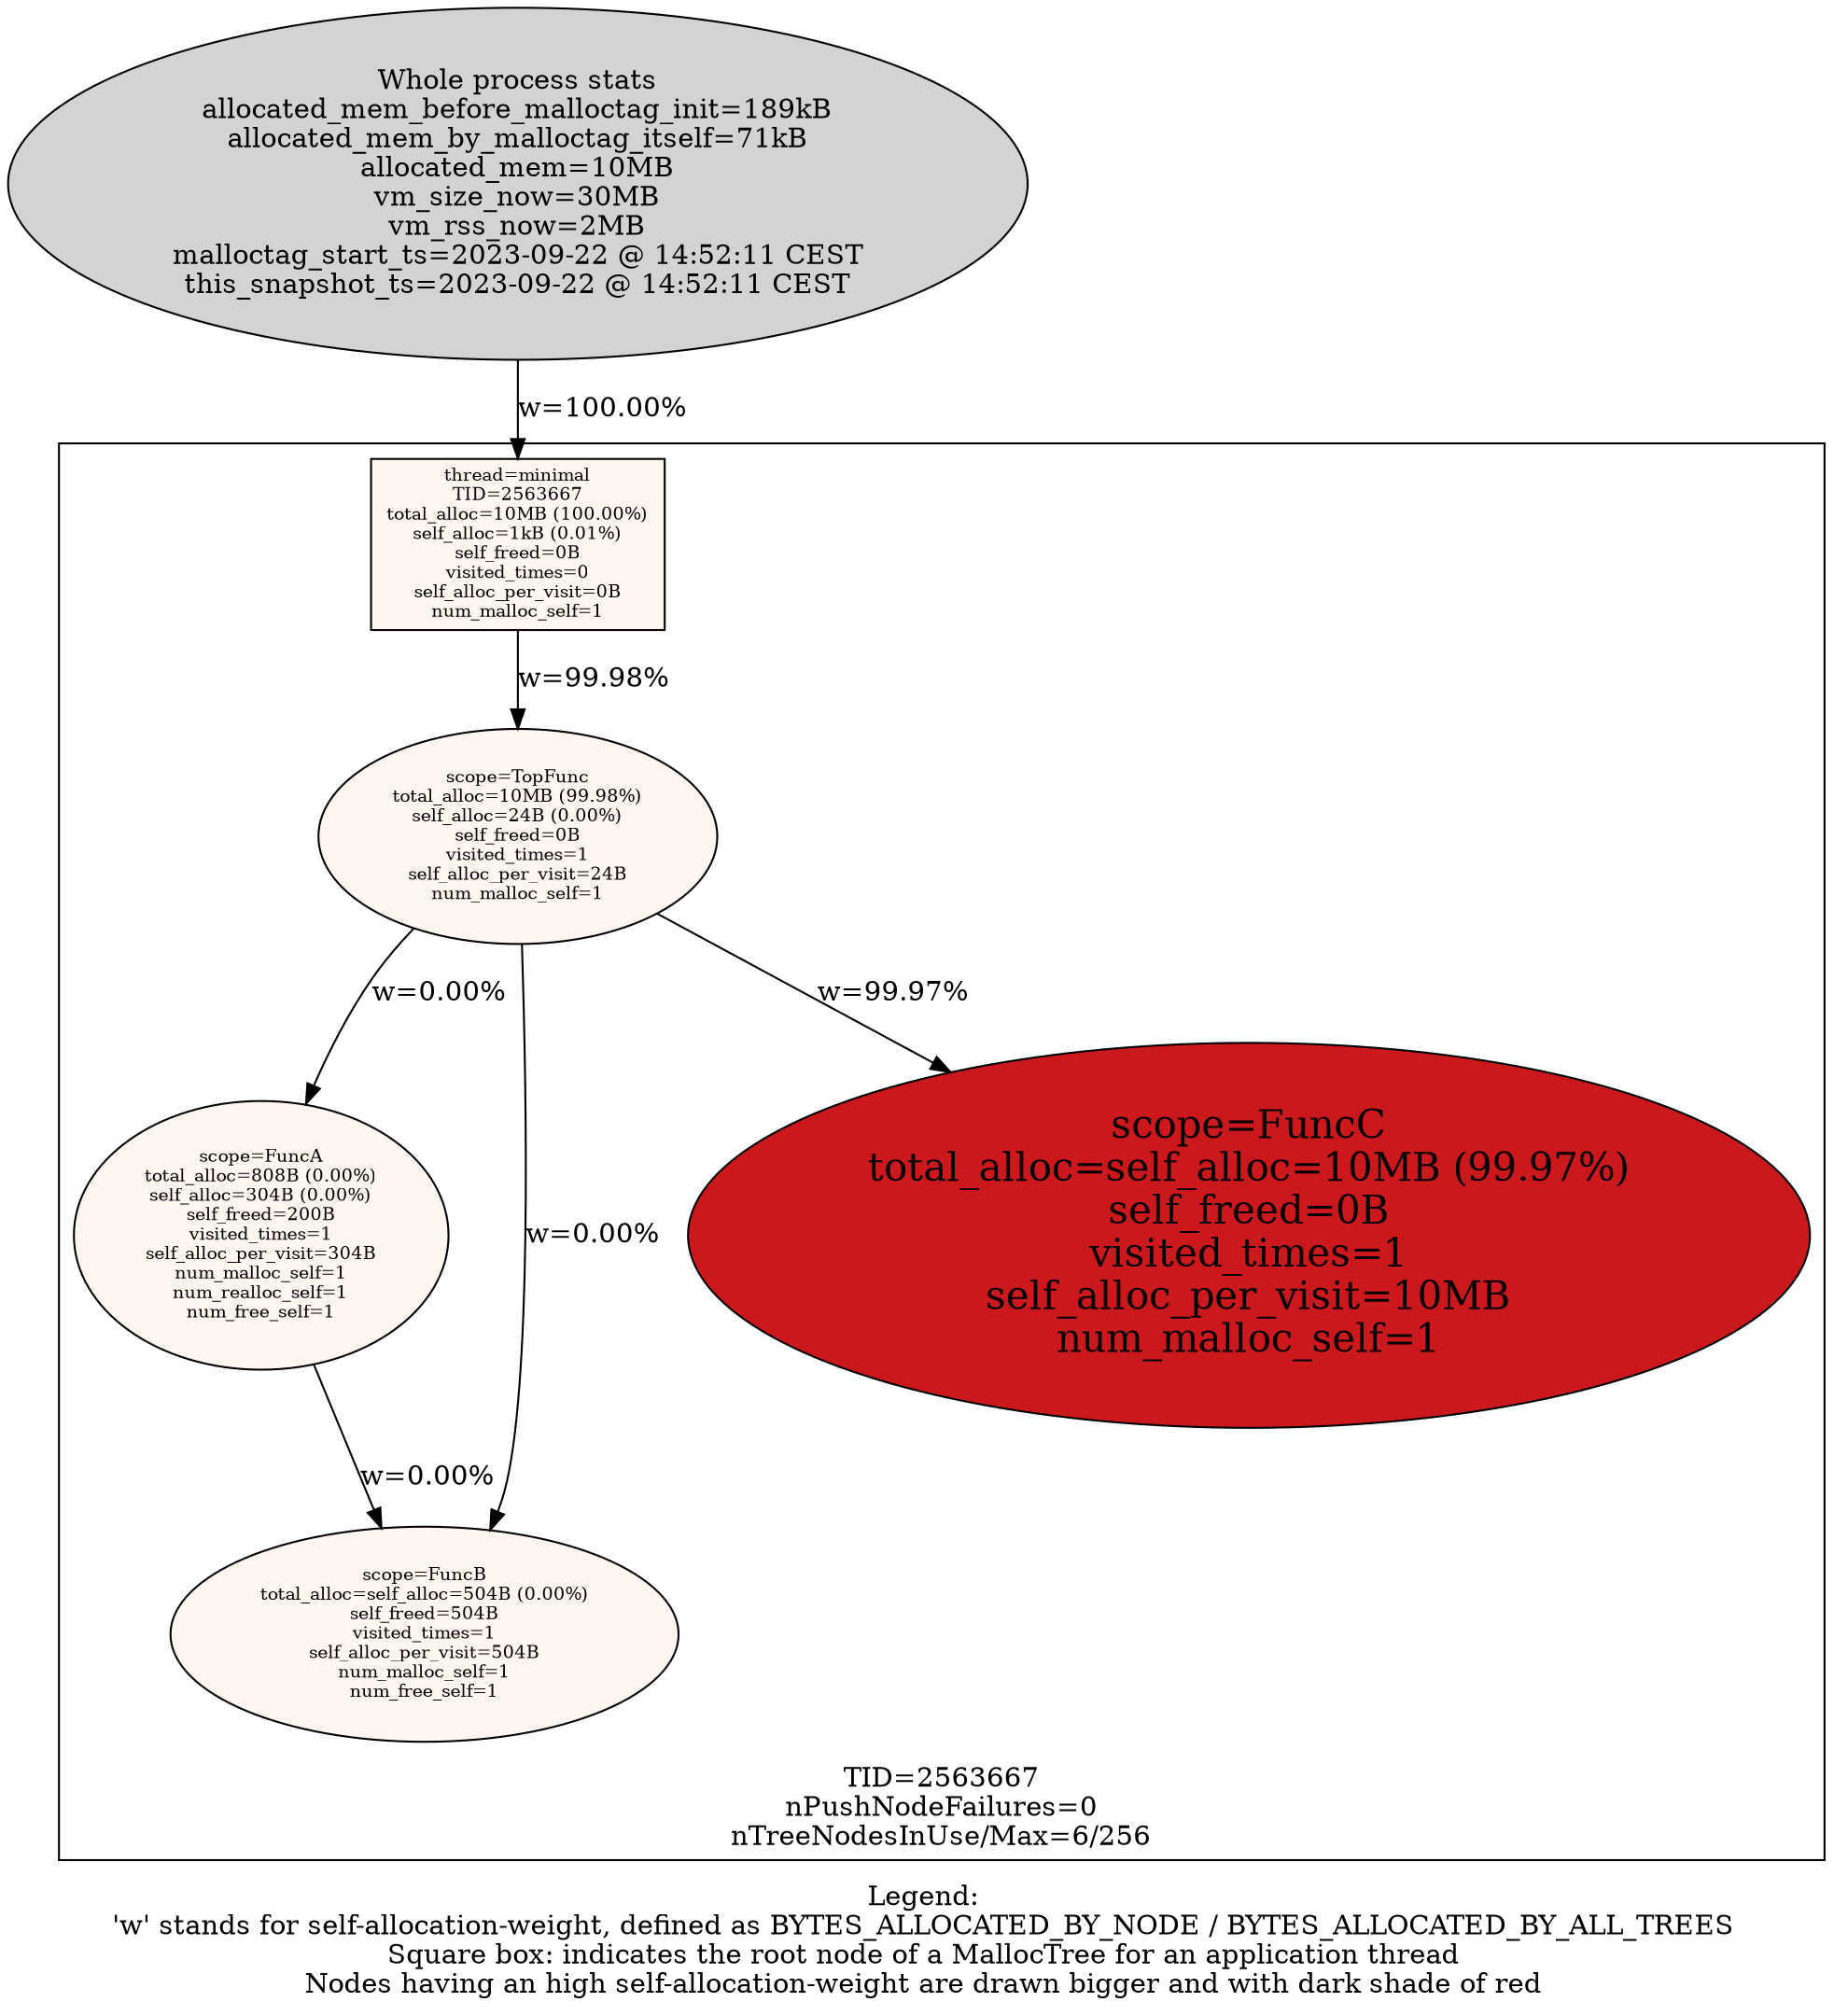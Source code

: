 digraph AllMallocTrees {
 node [colorscheme=reds9 style=filled]
  "Process 2563667" [label="Whole process stats\nallocated_mem_before_malloctag_init=189kB\nallocated_mem_by_malloctag_itself=71kB\nallocated_mem=10MB\nvm_size_now=30MB\nvm_rss_now=2MB\nmalloctag_start_ts=2023-09-22 @ 14:52:11 CEST\nthis_snapshot_ts=2023-09-22 @ 14:52:11 CEST\n"
]
 subgraph cluster_TID2563667 {
  node [colorscheme=reds9 style=filled]
  labelloc="b"
  label="TID=2563667\nnPushNodeFailures=0\nnTreeNodesInUse/Max=6/256\n"
  "2563667_minimal" [label="thread=minimal\nTID=2563667\ntotal_alloc=10MB (100.00%)\nself_alloc=1kB (0.01%)\nself_freed=0B\nvisited_times=0\nself_alloc_per_visit=0B\nnum_malloc_self=1\n"
 shape=box fillcolor=1 fontsize=9]
  "2563667_minimal" -> "2563667_TopFunc" [label="w=99.98%"]
  "2563667_TopFunc" [label="scope=TopFunc\ntotal_alloc=10MB (99.98%)\nself_alloc=24B (0.00%)\nself_freed=0B\nvisited_times=1\nself_alloc_per_visit=24B\nnum_malloc_self=1\n"
 fillcolor=1 fontsize=9]
  "2563667_TopFunc" -> "2563667_FuncA" [label="w=0.00%"]
  "2563667_TopFunc" -> "2563667_FuncB" [label="w=0.00%"]
  "2563667_TopFunc" -> "2563667_FuncC" [label="w=99.97%"]
  "2563667_FuncA" [label="scope=FuncA\ntotal_alloc=808B (0.00%)\nself_alloc=304B (0.00%)\nself_freed=200B\nvisited_times=1\nself_alloc_per_visit=304B\nnum_malloc_self=1\nnum_realloc_self=1\nnum_free_self=1\n"
 fillcolor=1 fontsize=9]
  "2563667_FuncA" -> "2563667_FuncB" [label="w=0.00%"]
  "2563667_FuncB" [label="scope=FuncB\ntotal_alloc=self_alloc=504B (0.00%)\nself_freed=504B\nvisited_times=1\nself_alloc_per_visit=504B\nnum_malloc_self=1\nnum_free_self=1\n"
 fillcolor=1 fontsize=9]
  "2563667_FuncB" [label="scope=FuncB\ntotal_alloc=self_alloc=504B (0.00%)\nself_freed=504B\nvisited_times=1\nself_alloc_per_visit=504B\nnum_malloc_self=1\nnum_free_self=1\n"
 fillcolor=1 fontsize=9]
  "2563667_FuncC" [label="scope=FuncC\ntotal_alloc=self_alloc=10MB (99.97%)\nself_freed=0B\nvisited_times=1\nself_alloc_per_visit=10MB\nnum_malloc_self=1\n"
 fillcolor=7 fontsize=20]
 }

  "Process 2563667" -> "2563667_minimal" [label="w=100.00%"]
 labelloc="b"
 label="Legend:\n'w' stands for self-allocation-weight, defined as BYTES_ALLOCATED_BY_NODE / BYTES_ALLOCATED_BY_ALL_TREES\nSquare box: indicates the root node of a MallocTree for an application thread\nNodes having an high self-allocation-weight are drawn bigger and with dark shade of red\n"
}

